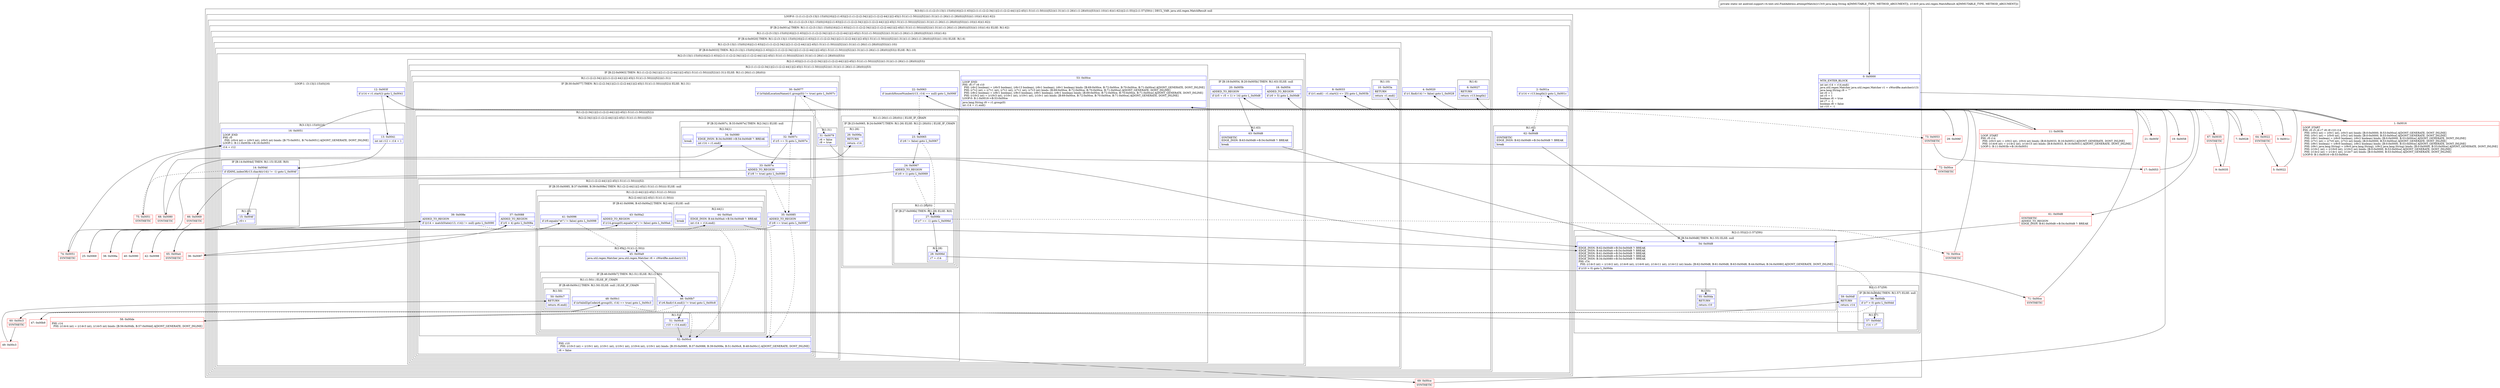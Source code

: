 digraph "CFG forandroid.support.v4.text.util.FindAddress.attemptMatch(Ljava\/lang\/String;Ljava\/util\/regex\/MatchResult;)I" {
subgraph cluster_Region_398890330 {
label = "R(3:0|(1:(1:(1:(2:(3:13|(1:15)(0)|16)|(2:(1:63)|(2:(1:(1:(2:(2:34|1)|(2:(1:(2:(2:44|1)|(2:45|(1:51)(1:(1:50)))))|52)))(1:31))(1:(1:26)(1:(1:28)(0)))|53)))(1:10))(1:6))(1:62))|(2:(1:55)|(2:(1:57)|59))) | DECL_VAR: java.util.regex.MatchResult null\l";
node [shape=record,color=blue];
Node_0 [shape=record,label="{0\:\ 0x0000|MTH_ENTER_BLOCK\l|int int r14 = r14.end()\ljava.util.regex.Matcher java.util.regex.Matcher r1 = sWordRe.matcher(r13)\ljava.lang.String r9 = \"\"\lint r0 = 1\lint r5 = 1\lboolean r6 = true\lint r7 = \-1\lboolean r8 = false\lint r10 = \-1\l}"];
subgraph cluster_LoopRegion_606006545 {
label = "LOOP:0: (1:(1:(1:(2:(3:13|(1:15)(0)|16)|(2:(1:63)|(2:(1:(1:(2:(2:34|1)|(2:(1:(2:(2:44|1)|(2:45|(1:51)(1:(1:50)))))|52)))(1:31))(1:(1:26)(1:(1:28)(0)))|53)))(1:10))(1:6))(1:62))";
node [shape=record,color=blue];
subgraph cluster_Region_1165913616 {
label = "R(1:(1:(1:(2:(3:13|(1:15)(0)|16)|(2:(1:63)|(2:(1:(1:(2:(2:34|1)|(2:(1:(2:(2:44|1)|(2:45|(1:51)(1:(1:50)))))|52)))(1:31))(1:(1:26)(1:(1:28)(0)))|53)))(1:10))(1:6))(1:62))";
node [shape=record,color=blue];
subgraph cluster_IfRegion_6363937 {
label = "IF [B:2:0x001a] THEN: R(1:(1:(2:(3:13|(1:15)(0)|16)|(2:(1:63)|(2:(1:(1:(2:(2:34|1)|(2:(1:(2:(2:44|1)|(2:45|(1:51)(1:(1:50)))))|52)))(1:31))(1:(1:26)(1:(1:28)(0)))|53)))(1:10))(1:6)) ELSE: R(1:62)";
node [shape=record,color=blue];
Node_2 [shape=record,label="{2\:\ 0x001a|if (r14 \< r13.length()) goto L_0x001c\l}"];
subgraph cluster_Region_2063696520 {
label = "R(1:(1:(2:(3:13|(1:15)(0)|16)|(2:(1:63)|(2:(1:(1:(2:(2:34|1)|(2:(1:(2:(2:44|1)|(2:45|(1:51)(1:(1:50)))))|52)))(1:31))(1:(1:26)(1:(1:28)(0)))|53)))(1:10))(1:6))";
node [shape=record,color=blue];
subgraph cluster_IfRegion_1069881969 {
label = "IF [B:4:0x0020] THEN: R(1:(2:(3:13|(1:15)(0)|16)|(2:(1:63)|(2:(1:(1:(2:(2:34|1)|(2:(1:(2:(2:44|1)|(2:45|(1:51)(1:(1:50)))))|52)))(1:31))(1:(1:26)(1:(1:28)(0)))|53)))(1:10)) ELSE: R(1:6)";
node [shape=record,color=blue];
Node_4 [shape=record,label="{4\:\ 0x0020|if (r1.find(r14) != false) goto L_0x0028\l}"];
subgraph cluster_Region_2024396336 {
label = "R(1:(2:(3:13|(1:15)(0)|16)|(2:(1:63)|(2:(1:(1:(2:(2:34|1)|(2:(1:(2:(2:44|1)|(2:45|(1:51)(1:(1:50)))))|52)))(1:31))(1:(1:26)(1:(1:28)(0)))|53)))(1:10))";
node [shape=record,color=blue];
subgraph cluster_IfRegion_574011568 {
label = "IF [B:8:0x0033] THEN: R(2:(3:13|(1:15)(0)|16)|(2:(1:63)|(2:(1:(1:(2:(2:34|1)|(2:(1:(2:(2:44|1)|(2:45|(1:51)(1:(1:50)))))|52)))(1:31))(1:(1:26)(1:(1:28)(0)))|53))) ELSE: R(1:10)";
node [shape=record,color=blue];
Node_8 [shape=record,label="{8\:\ 0x0033|if ((r1.end() \- r1.start()) \<= 25) goto L_0x003b\l}"];
subgraph cluster_Region_722262609 {
label = "R(2:(3:13|(1:15)(0)|16)|(2:(1:63)|(2:(1:(1:(2:(2:34|1)|(2:(1:(2:(2:44|1)|(2:45|(1:51)(1:(1:50)))))|52)))(1:31))(1:(1:26)(1:(1:28)(0)))|53)))";
node [shape=record,color=blue];
subgraph cluster_LoopRegion_385992155 {
label = "LOOP:1: (3:13|(1:15)(0)|16)";
node [shape=record,color=blue];
Node_12 [shape=record,label="{12\:\ 0x003f|if (r14 \< r1.start()) goto L_0x0041\l}"];
subgraph cluster_Region_1410545184 {
label = "R(3:13|(1:15)(0)|16)";
node [shape=record,color=blue];
Node_13 [shape=record,label="{13\:\ 0x0041|int int r12 = r14 + 1\l}"];
subgraph cluster_IfRegion_531725321 {
label = "IF [B:14:0x004d] THEN: R(1:15) ELSE: R(0)";
node [shape=record,color=blue];
Node_14 [shape=record,label="{14\:\ 0x004d|if (f26NL.indexOf(r13.charAt(r14)) != \-1) goto L_0x004f\l}"];
subgraph cluster_Region_981225631 {
label = "R(1:15)";
node [shape=record,color=blue];
Node_15 [shape=record,label="{15\:\ 0x004f|r0++\l}"];
}
subgraph cluster_Region_498352078 {
label = "R(0)";
node [shape=record,color=blue];
}
}
Node_16 [shape=record,label="{16\:\ 0x0051|LOOP_END\lPHI: r0 \l  PHI: (r0v4 int) = (r0v3 int), (r0v5 int) binds: [B:75:0x0051, B:74:0x0051] A[DONT_GENERATE, DONT_INLINE]\lLOOP:1: B:11:0x003b\-\>B:16:0x0051\l|r14 = r12\l}"];
}
}
subgraph cluster_Region_1792473906 {
label = "R(2:(1:63)|(2:(1:(1:(2:(2:34|1)|(2:(1:(2:(2:44|1)|(2:45|(1:51)(1:(1:50)))))|52)))(1:31))(1:(1:26)(1:(1:28)(0)))|53))";
node [shape=record,color=blue];
subgraph cluster_IfRegion_1050640990 {
label = "IF [B:18:0x0054, B:20:0x005b] THEN: R(1:63) ELSE: null";
node [shape=record,color=blue];
Node_18 [shape=record,label="{18\:\ 0x0054|ADDED_TO_REGION\l|if (r0 \> 5) goto L_0x00d8\l}"];
Node_20 [shape=record,label="{20\:\ 0x005b|ADDED_TO_REGION\l|if ((r5 = r5 + 1) \> 14) goto L_0x00d8\l}"];
subgraph cluster_Region_1551411214 {
label = "R(1:63)";
node [shape=record,color=blue];
Node_63 [shape=record,label="{63\:\ 0x00d8|SYNTHETIC\lEDGE_INSN: B:63:0x00d8\-\>B:54:0x00d8 ?: BREAK  \l|break\l}"];
}
}
subgraph cluster_Region_78254466 {
label = "R(2:(1:(1:(2:(2:34|1)|(2:(1:(2:(2:44|1)|(2:45|(1:51)(1:(1:50)))))|52)))(1:31))(1:(1:26)(1:(1:28)(0)))|53)";
node [shape=record,color=blue];
subgraph cluster_IfRegion_145812252 {
label = "IF [B:22:0x0063] THEN: R(1:(1:(2:(2:34|1)|(2:(1:(2:(2:44|1)|(2:45|(1:51)(1:(1:50)))))|52)))(1:31)) ELSE: R(1:(1:26)(1:(1:28)(0)))";
node [shape=record,color=blue];
Node_22 [shape=record,label="{22\:\ 0x0063|if (matchHouseNumber(r13, r14) == null) goto L_0x006f\l}"];
subgraph cluster_Region_300625794 {
label = "R(1:(1:(2:(2:34|1)|(2:(1:(2:(2:44|1)|(2:45|(1:51)(1:(1:50)))))|52)))(1:31))";
node [shape=record,color=blue];
subgraph cluster_IfRegion_309514940 {
label = "IF [B:30:0x0077] THEN: R(1:(2:(2:34|1)|(2:(1:(2:(2:44|1)|(2:45|(1:51)(1:(1:50)))))|52))) ELSE: R(1:31)";
node [shape=record,color=blue];
Node_30 [shape=record,label="{30\:\ 0x0077|if (isValidLocationName(r1.group(0)) != true) goto L_0x007c\l}"];
subgraph cluster_Region_765274174 {
label = "R(1:(2:(2:34|1)|(2:(1:(2:(2:44|1)|(2:45|(1:51)(1:(1:50)))))|52)))";
node [shape=record,color=blue];
subgraph cluster_Region_1892633044 {
label = "R(2:(2:34|1)|(2:(1:(2:(2:44|1)|(2:45|(1:51)(1:(1:50)))))|52))";
node [shape=record,color=blue];
subgraph cluster_IfRegion_759036580 {
label = "IF [B:32:0x007c, B:33:0x007e] THEN: R(2:34|1) ELSE: null";
node [shape=record,color=blue];
Node_32 [shape=record,label="{32\:\ 0x007c|if (r5 == 5) goto L_0x007e\l}"];
Node_33 [shape=record,label="{33\:\ 0x007e|ADDED_TO_REGION\l|if (r8 != true) goto L_0x0080\l}"];
subgraph cluster_Region_1904380288 {
label = "R(2:34|1)";
node [shape=record,color=blue];
Node_34 [shape=record,label="{34\:\ 0x0080|EDGE_INSN: B:34:0x0080\-\>B:54:0x00d8 ?: BREAK  \l|int r14 = r1.end()\l}"];
Node_InsnContainer_1768859419 [shape=record,label="{|break\l}"];
}
}
subgraph cluster_Region_1964883764 {
label = "R(2:(1:(2:(2:44|1)|(2:45|(1:51)(1:(1:50)))))|52)";
node [shape=record,color=blue];
subgraph cluster_IfRegion_539106000 {
label = "IF [B:35:0x0085, B:37:0x0088, B:39:0x008e] THEN: R(1:(2:(2:44|1)|(2:45|(1:51)(1:(1:50))))) ELSE: null";
node [shape=record,color=blue];
Node_35 [shape=record,label="{35\:\ 0x0085|ADDED_TO_REGION\l|if (r8 == true) goto L_0x0087\l}"];
Node_37 [shape=record,label="{37\:\ 0x0088|ADDED_TO_REGION\l|if (r5 \> 4) goto L_0x008a\l}"];
Node_39 [shape=record,label="{39\:\ 0x008e|ADDED_TO_REGION\l|if ((r14 = matchState(r13, r14)) != null) goto L_0x0090\l}"];
subgraph cluster_Region_565252747 {
label = "R(1:(2:(2:44|1)|(2:45|(1:51)(1:(1:50)))))";
node [shape=record,color=blue];
subgraph cluster_Region_1705575003 {
label = "R(2:(2:44|1)|(2:45|(1:51)(1:(1:50))))";
node [shape=record,color=blue];
subgraph cluster_IfRegion_756584116 {
label = "IF [B:41:0x0096, B:43:0x00a2] THEN: R(2:44|1) ELSE: null";
node [shape=record,color=blue];
Node_41 [shape=record,label="{41\:\ 0x0096|if (r9.equals(\"et\") != false) goto L_0x0098\l}"];
Node_43 [shape=record,label="{43\:\ 0x00a2|ADDED_TO_REGION\l|if (r14.group(0).equals(\"al\") != false) goto L_0x00a4\l}"];
subgraph cluster_Region_1389210310 {
label = "R(2:44|1)";
node [shape=record,color=blue];
Node_44 [shape=record,label="{44\:\ 0x00a4|EDGE_INSN: B:44:0x00a4\-\>B:54:0x00d8 ?: BREAK  \l|int r14 = r14.end()\l}"];
Node_InsnContainer_1864525523 [shape=record,label="{|break\l}"];
}
}
subgraph cluster_Region_1378835429 {
label = "R(2:45|(1:51)(1:(1:50)))";
node [shape=record,color=blue];
Node_45 [shape=record,label="{45\:\ 0x00a9|java.util.regex.Matcher java.util.regex.Matcher r6 = sWordRe.matcher(r13)\l}"];
subgraph cluster_IfRegion_2014839021 {
label = "IF [B:46:0x00b7] THEN: R(1:51) ELSE: R(1:(1:50))";
node [shape=record,color=blue];
Node_46 [shape=record,label="{46\:\ 0x00b7|if (r6.find(r14.end()) != true) goto L_0x00c8\l}"];
subgraph cluster_Region_1689896065 {
label = "R(1:51)";
node [shape=record,color=blue];
Node_51 [shape=record,label="{51\:\ 0x00c8|r10 = r14.end()\l}"];
}
subgraph cluster_Region_1944601171 {
label = "R(1:(1:50)) | ELSE_IF_CHAIN\l";
node [shape=record,color=blue];
subgraph cluster_IfRegion_1659948148 {
label = "IF [B:48:0x00c1] THEN: R(1:50) ELSE: null | ELSE_IF_CHAIN\l";
node [shape=record,color=blue];
Node_48 [shape=record,label="{48\:\ 0x00c1|if (isValidZipCode(r6.group(0), r14) == true) goto L_0x00c3\l}"];
subgraph cluster_Region_340016533 {
label = "R(1:50)";
node [shape=record,color=blue];
Node_50 [shape=record,label="{50\:\ 0x00c7|RETURN\l|return r6.end()\l}"];
}
}
}
}
}
}
}
}
Node_52 [shape=record,label="{52\:\ 0x00cd|PHI: r10 \l  PHI: (r10v3 int) = (r10v1 int), (r10v1 int), (r10v1 int), (r10v4 int), (r10v1 int) binds: [B:35:0x0085, B:37:0x0088, B:39:0x008e, B:51:0x00c8, B:48:0x00c1] A[DONT_GENERATE, DONT_INLINE]\l|r6 = false\l}"];
}
}
}
subgraph cluster_Region_928140987 {
label = "R(1:31)";
node [shape=record,color=blue];
Node_31 [shape=record,label="{31\:\ 0x0079|r6 = false\lr8 = true\l}"];
}
}
}
subgraph cluster_Region_1524904943 {
label = "R(1:(1:26)(1:(1:28)(0))) | ELSE_IF_CHAIN\l";
node [shape=record,color=blue];
subgraph cluster_IfRegion_1144627641 {
label = "IF [B:23:0x0065, B:24:0x0067] THEN: R(1:26) ELSE: R(1:(1:28)(0)) | ELSE_IF_CHAIN\l";
node [shape=record,color=blue];
Node_23 [shape=record,label="{23\:\ 0x0065|if (r6 != false) goto L_0x0067\l}"];
Node_24 [shape=record,label="{24\:\ 0x0067|ADDED_TO_REGION\l|if (r0 \> 1) goto L_0x0069\l}"];
subgraph cluster_Region_966016018 {
label = "R(1:26)";
node [shape=record,color=blue];
Node_26 [shape=record,label="{26\:\ 0x006a|RETURN\l|return \-r14\l}"];
}
subgraph cluster_Region_2003978546 {
label = "R(1:(1:28)(0))";
node [shape=record,color=blue];
subgraph cluster_IfRegion_1047463297 {
label = "IF [B:27:0x006b] THEN: R(1:28) ELSE: R(0)";
node [shape=record,color=blue];
Node_27 [shape=record,label="{27\:\ 0x006b|if (r7 == \-1) goto L_0x006d\l}"];
subgraph cluster_Region_768695837 {
label = "R(1:28)";
node [shape=record,color=blue];
Node_28 [shape=record,label="{28\:\ 0x006d|r7 = r14\l}"];
}
subgraph cluster_Region_186301937 {
label = "R(0)";
node [shape=record,color=blue];
}
}
}
}
}
}
Node_53 [shape=record,label="{53\:\ 0x00ce|LOOP_END\lPHI: r6 r7 r8 r10 \l  PHI: (r6v2 boolean) = (r6v5 boolean), (r6v13 boolean), (r6v1 boolean), (r6v1 boolean) binds: [B:69:0x00ce, B:72:0x00ce, B:70:0x00ce, B:71:0x00ce] A[DONT_GENERATE, DONT_INLINE]\l  PHI: (r7v2 int) = (r7v1 int), (r7v1 int), (r7v1 int), (r7v3 int) binds: [B:69:0x00ce, B:72:0x00ce, B:70:0x00ce, B:71:0x00ce] A[DONT_GENERATE, DONT_INLINE]\l  PHI: (r8v2 boolean) = (r8v1 boolean), (r8v3 boolean), (r8v1 boolean), (r8v1 boolean) binds: [B:69:0x00ce, B:72:0x00ce, B:70:0x00ce, B:71:0x00ce] A[DONT_GENERATE, DONT_INLINE]\l  PHI: (r10v2 int) = (r10v3 int), (r10v1 int), (r10v1 int), (r10v1 int) binds: [B:69:0x00ce, B:72:0x00ce, B:70:0x00ce, B:71:0x00ce] A[DONT_GENERATE, DONT_INLINE]\lLOOP:0: B:1:0x0016\-\>B:53:0x00ce\l|java.lang.String r9 = r1.group(0)\lint r14 = r1.end()\l}"];
}
}
}
subgraph cluster_Region_178133068 {
label = "R(1:10)";
node [shape=record,color=blue];
Node_10 [shape=record,label="{10\:\ 0x003a|RETURN\l|return \-r1.end()\l}"];
}
}
}
subgraph cluster_Region_978422811 {
label = "R(1:6)";
node [shape=record,color=blue];
Node_6 [shape=record,label="{6\:\ 0x0027|RETURN\l|return \-r13.length()\l}"];
}
}
}
subgraph cluster_Region_1104264181 {
label = "R(1:62)";
node [shape=record,color=blue];
Node_62 [shape=record,label="{62\:\ 0x00d8|SYNTHETIC\lEDGE_INSN: B:62:0x00d8\-\>B:54:0x00d8 ?: BREAK  \l|break\l}"];
}
}
}
}
subgraph cluster_Region_613368100 {
label = "R(2:(1:55)|(2:(1:57)|59))";
node [shape=record,color=blue];
subgraph cluster_IfRegion_1102805307 {
label = "IF [B:54:0x00d8] THEN: R(1:55) ELSE: null";
node [shape=record,color=blue];
Node_54 [shape=record,label="{54\:\ 0x00d8|EDGE_INSN: B:62:0x00d8\-\>B:54:0x00d8 ?: BREAK  \lEDGE_INSN: B:44:0x00a4\-\>B:54:0x00d8 ?: BREAK  \lEDGE_INSN: B:61:0x00d8\-\>B:54:0x00d8 ?: BREAK  \lEDGE_INSN: B:63:0x00d8\-\>B:54:0x00d8 ?: BREAK  \lEDGE_INSN: B:34:0x0080\-\>B:54:0x00d8 ?: BREAK  \lPHI: r14 \l  PHI: (r14v3 int) = (r14v2 int), (r14v6 int), (r14v6 int), (r14v11 int), (r14v12 int) binds: [B:62:0x00d8, B:61:0x00d8, B:63:0x00d8, B:44:0x00a4, B:34:0x0080] A[DONT_GENERATE, DONT_INLINE]\l|if (r10 \> 0) goto L_0x00da\l}"];
subgraph cluster_Region_121520000 {
label = "R(1:55)";
node [shape=record,color=blue];
Node_55 [shape=record,label="{55\:\ 0x00da|RETURN\l|return r10\l}"];
}
}
subgraph cluster_Region_1517181568 {
label = "R(2:(1:57)|59)";
node [shape=record,color=blue];
subgraph cluster_IfRegion_2093293618 {
label = "IF [B:56:0x00db] THEN: R(1:57) ELSE: null";
node [shape=record,color=blue];
Node_56 [shape=record,label="{56\:\ 0x00db|if (r7 \> 0) goto L_0x00dd\l}"];
subgraph cluster_Region_1624812949 {
label = "R(1:57)";
node [shape=record,color=blue];
Node_57 [shape=record,label="{57\:\ 0x00dd|r14 = r7\l}"];
}
}
Node_59 [shape=record,label="{59\:\ 0x00df|RETURN\l|return \-r14\l}"];
}
}
}
Node_1 [shape=record,color=red,label="{1\:\ 0x0016|LOOP_START\lPHI: r0 r5 r6 r7 r8 r9 r10 r14 \l  PHI: (r0v2 int) = (r0v1 int), (r0v3 int) binds: [B:0:0x0000, B:53:0x00ce] A[DONT_GENERATE, DONT_INLINE]\l  PHI: (r5v1 int) = (r5v0 int), (r5v2 int) binds: [B:0:0x0000, B:53:0x00ce] A[DONT_GENERATE, DONT_INLINE]\l  PHI: (r6v1 boolean) = (r6v0 boolean), (r6v2 boolean) binds: [B:0:0x0000, B:53:0x00ce] A[DONT_GENERATE, DONT_INLINE]\l  PHI: (r7v1 int) = (r7v0 int), (r7v2 int) binds: [B:0:0x0000, B:53:0x00ce] A[DONT_GENERATE, DONT_INLINE]\l  PHI: (r8v1 boolean) = (r8v0 boolean), (r8v2 boolean) binds: [B:0:0x0000, B:53:0x00ce] A[DONT_GENERATE, DONT_INLINE]\l  PHI: (r9v1 java.lang.String) = (r9v0 java.lang.String), (r9v2 java.lang.String) binds: [B:0:0x0000, B:53:0x00ce] A[DONT_GENERATE, DONT_INLINE]\l  PHI: (r10v1 int) = (r10v0 int), (r10v2 int) binds: [B:0:0x0000, B:53:0x00ce] A[DONT_GENERATE, DONT_INLINE]\l  PHI: (r14v2 int) = (r14v1 int), (r14v7 int) binds: [B:0:0x0000, B:53:0x00ce] A[DONT_GENERATE, DONT_INLINE]\lLOOP:0: B:1:0x0016\-\>B:53:0x00ce\l}"];
Node_3 [shape=record,color=red,label="{3\:\ 0x001c}"];
Node_5 [shape=record,color=red,label="{5\:\ 0x0022}"];
Node_7 [shape=record,color=red,label="{7\:\ 0x0028}"];
Node_9 [shape=record,color=red,label="{9\:\ 0x0035}"];
Node_11 [shape=record,color=red,label="{11\:\ 0x003b|LOOP_START\lPHI: r0 r14 \l  PHI: (r0v3 int) = (r0v2 int), (r0v4 int) binds: [B:8:0x0033, B:16:0x0051] A[DONT_GENERATE, DONT_INLINE]\l  PHI: (r14v6 int) = (r14v2 int), (r14v15 int) binds: [B:8:0x0033, B:16:0x0051] A[DONT_GENERATE, DONT_INLINE]\lLOOP:1: B:11:0x003b\-\>B:16:0x0051\l}"];
Node_17 [shape=record,color=red,label="{17\:\ 0x0053}"];
Node_19 [shape=record,color=red,label="{19\:\ 0x0058}"];
Node_21 [shape=record,color=red,label="{21\:\ 0x005f}"];
Node_25 [shape=record,color=red,label="{25\:\ 0x0069}"];
Node_29 [shape=record,color=red,label="{29\:\ 0x006f}"];
Node_36 [shape=record,color=red,label="{36\:\ 0x0087}"];
Node_38 [shape=record,color=red,label="{38\:\ 0x008a}"];
Node_40 [shape=record,color=red,label="{40\:\ 0x0090}"];
Node_42 [shape=record,color=red,label="{42\:\ 0x0098}"];
Node_47 [shape=record,color=red,label="{47\:\ 0x00b9}"];
Node_49 [shape=record,color=red,label="{49\:\ 0x00c3}"];
Node_58 [shape=record,color=red,label="{58\:\ 0x00de|PHI: r14 \l  PHI: (r14v4 int) = (r14v3 int), (r14v5 int) binds: [B:56:0x00db, B:57:0x00dd] A[DONT_GENERATE, DONT_INLINE]\l}"];
Node_60 [shape=record,color=red,label="{60\:\ 0x00c3|SYNTHETIC\l}"];
Node_61 [shape=record,color=red,label="{61\:\ 0x00d8|SYNTHETIC\lADDED_TO_REGION\lEDGE_INSN: B:61:0x00d8\-\>B:54:0x00d8 ?: BREAK  \l}"];
Node_64 [shape=record,color=red,label="{64\:\ 0x0022|SYNTHETIC\l}"];
Node_65 [shape=record,color=red,label="{65\:\ 0x00a4|SYNTHETIC\l}"];
Node_66 [shape=record,color=red,label="{66\:\ 0x0069|SYNTHETIC\l}"];
Node_67 [shape=record,color=red,label="{67\:\ 0x0035|SYNTHETIC\l}"];
Node_68 [shape=record,color=red,label="{68\:\ 0x0080|SYNTHETIC\l}"];
Node_69 [shape=record,color=red,label="{69\:\ 0x00ce|SYNTHETIC\l}"];
Node_70 [shape=record,color=red,label="{70\:\ 0x00ce|SYNTHETIC\l}"];
Node_71 [shape=record,color=red,label="{71\:\ 0x00ce|SYNTHETIC\l}"];
Node_72 [shape=record,color=red,label="{72\:\ 0x00ce|SYNTHETIC\l}"];
Node_73 [shape=record,color=red,label="{73\:\ 0x0053|SYNTHETIC\l}"];
Node_74 [shape=record,color=red,label="{74\:\ 0x0051|SYNTHETIC\l}"];
Node_75 [shape=record,color=red,label="{75\:\ 0x0051|SYNTHETIC\l}"];
MethodNode[shape=record,label="{private static int android.support.v4.text.util.FindAddress.attemptMatch((r13v0 java.lang.String A[IMMUTABLE_TYPE, METHOD_ARGUMENT]), (r14v0 java.util.regex.MatchResult A[IMMUTABLE_TYPE, METHOD_ARGUMENT])) }"];
MethodNode -> Node_0;
Node_0 -> Node_1;
Node_2 -> Node_3;
Node_2 -> Node_62[style=dashed];
Node_4 -> Node_7;
Node_4 -> Node_64[style=dashed];
Node_8 -> Node_11;
Node_8 -> Node_67[style=dashed];
Node_12 -> Node_13;
Node_12 -> Node_73[style=dashed];
Node_13 -> Node_14;
Node_14 -> Node_15;
Node_14 -> Node_75[style=dashed];
Node_15 -> Node_74;
Node_16 -> Node_11;
Node_18 -> Node_19[style=dashed];
Node_18 -> Node_61;
Node_20 -> Node_21[style=dashed];
Node_20 -> Node_63;
Node_63 -> Node_54;
Node_22 -> Node_23[style=dashed];
Node_22 -> Node_29;
Node_30 -> Node_31[style=dashed];
Node_30 -> Node_32;
Node_32 -> Node_33;
Node_32 -> Node_35[style=dashed];
Node_33 -> Node_35[style=dashed];
Node_33 -> Node_68;
Node_34 -> Node_54;
Node_35 -> Node_36;
Node_35 -> Node_52[style=dashed];
Node_37 -> Node_38;
Node_37 -> Node_52[style=dashed];
Node_39 -> Node_40;
Node_39 -> Node_52[style=dashed];
Node_41 -> Node_42;
Node_41 -> Node_45[style=dashed];
Node_43 -> Node_45[style=dashed];
Node_43 -> Node_65;
Node_44 -> Node_54;
Node_45 -> Node_46;
Node_46 -> Node_47[style=dashed];
Node_46 -> Node_51;
Node_51 -> Node_52;
Node_48 -> Node_52[style=dashed];
Node_48 -> Node_60;
Node_52 -> Node_69;
Node_31 -> Node_72;
Node_23 -> Node_24;
Node_23 -> Node_27[style=dashed];
Node_24 -> Node_27[style=dashed];
Node_24 -> Node_66;
Node_27 -> Node_28;
Node_27 -> Node_70[style=dashed];
Node_28 -> Node_71;
Node_53 -> Node_1;
Node_62 -> Node_54;
Node_54 -> Node_55;
Node_54 -> Node_56[style=dashed];
Node_56 -> Node_57;
Node_56 -> Node_58[style=dashed];
Node_57 -> Node_58;
Node_1 -> Node_2;
Node_3 -> Node_4;
Node_5 -> Node_6;
Node_7 -> Node_8;
Node_9 -> Node_10;
Node_11 -> Node_12;
Node_17 -> Node_18;
Node_19 -> Node_20;
Node_21 -> Node_22;
Node_25 -> Node_26;
Node_29 -> Node_30;
Node_36 -> Node_37;
Node_38 -> Node_39;
Node_40 -> Node_41;
Node_42 -> Node_43;
Node_47 -> Node_48;
Node_49 -> Node_50;
Node_58 -> Node_59;
Node_60 -> Node_49;
Node_61 -> Node_54;
Node_64 -> Node_5;
Node_65 -> Node_44;
Node_66 -> Node_25;
Node_67 -> Node_9;
Node_68 -> Node_34;
Node_69 -> Node_53;
Node_70 -> Node_53;
Node_71 -> Node_53;
Node_72 -> Node_53;
Node_73 -> Node_17;
Node_74 -> Node_16;
Node_75 -> Node_16;
}

